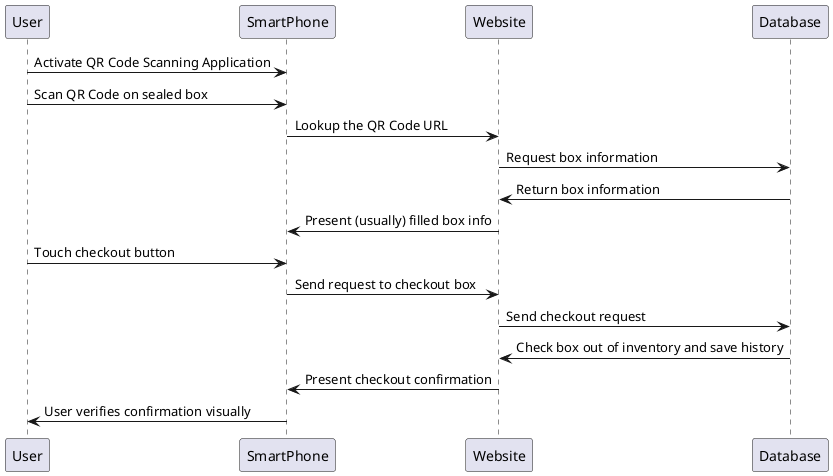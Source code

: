 @startuml
User -> SmartPhone: Activate QR Code Scanning Application
User -> SmartPhone: Scan QR Code on sealed box
SmartPhone -> Website: Lookup the QR Code URL
Website -> Database: Request box information

Website <- Database: Return box information
Website -> SmartPhone: Present (usually) filled box info

User -> SmartPhone: Touch checkout button

SmartPhone -> Website: Send request to checkout box
Website -> Database: Send checkout request
Website <- Database: Check box out of inventory and save history
SmartPhone <- Website: Present checkout confirmation
User <- SmartPhone: User verifies confirmation visually
@enduml
